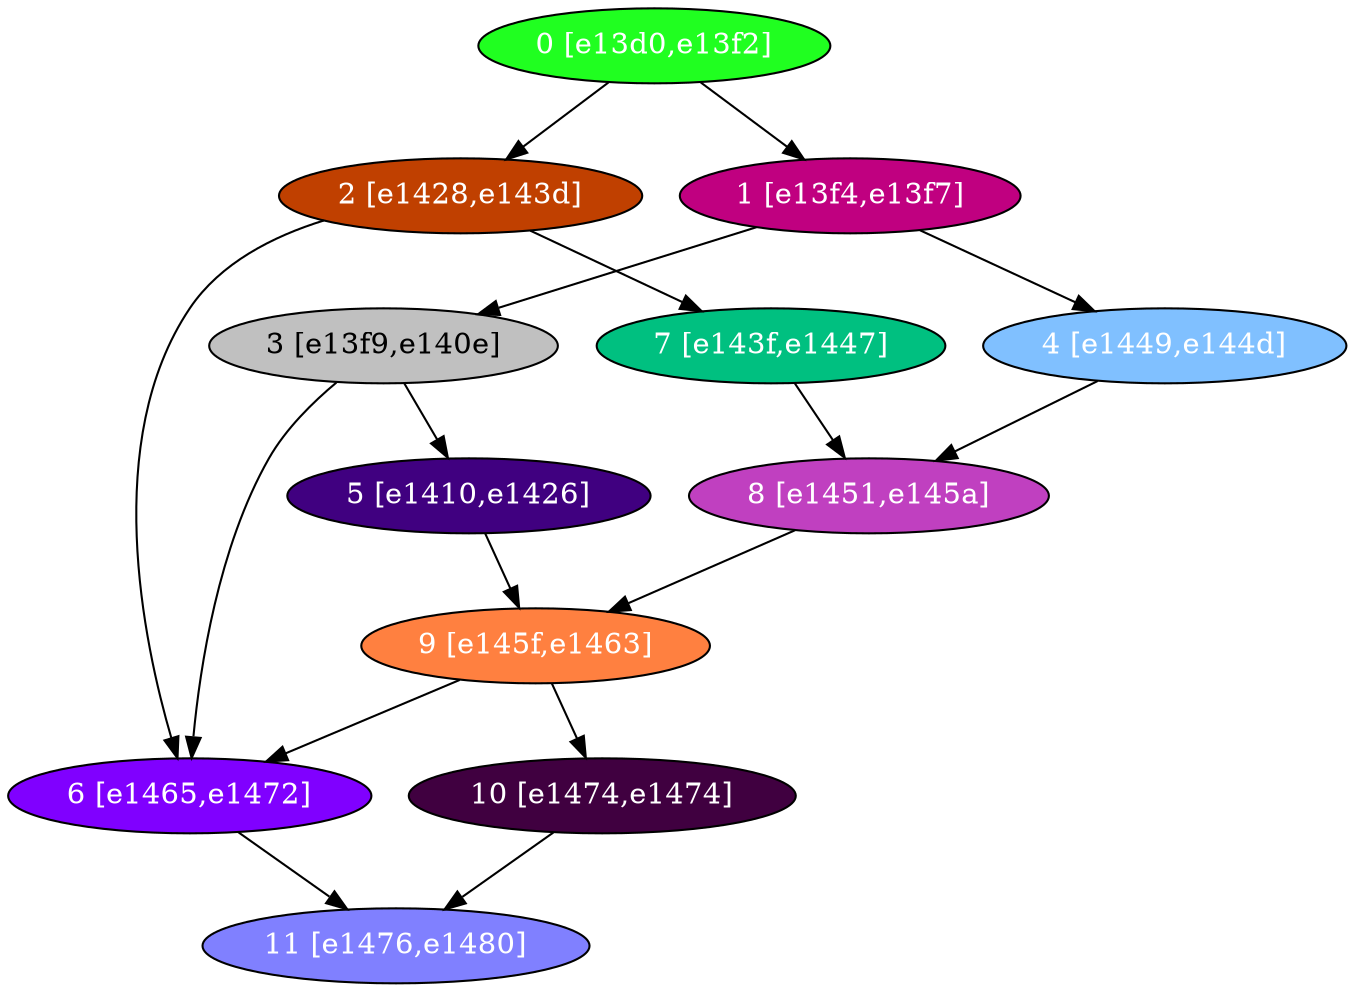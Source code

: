 diGraph libnss3{
	libnss3_0  [style=filled fillcolor="#20FF20" fontcolor="#ffffff" shape=oval label="0 [e13d0,e13f2]"]
	libnss3_1  [style=filled fillcolor="#C00080" fontcolor="#ffffff" shape=oval label="1 [e13f4,e13f7]"]
	libnss3_2  [style=filled fillcolor="#C04000" fontcolor="#ffffff" shape=oval label="2 [e1428,e143d]"]
	libnss3_3  [style=filled fillcolor="#C0C0C0" fontcolor="#000000" shape=oval label="3 [e13f9,e140e]"]
	libnss3_4  [style=filled fillcolor="#80C0FF" fontcolor="#ffffff" shape=oval label="4 [e1449,e144d]"]
	libnss3_5  [style=filled fillcolor="#400080" fontcolor="#ffffff" shape=oval label="5 [e1410,e1426]"]
	libnss3_6  [style=filled fillcolor="#8000FF" fontcolor="#ffffff" shape=oval label="6 [e1465,e1472]"]
	libnss3_7  [style=filled fillcolor="#00C080" fontcolor="#ffffff" shape=oval label="7 [e143f,e1447]"]
	libnss3_8  [style=filled fillcolor="#C040C0" fontcolor="#ffffff" shape=oval label="8 [e1451,e145a]"]
	libnss3_9  [style=filled fillcolor="#FF8040" fontcolor="#ffffff" shape=oval label="9 [e145f,e1463]"]
	libnss3_a  [style=filled fillcolor="#400040" fontcolor="#ffffff" shape=oval label="10 [e1474,e1474]"]
	libnss3_b  [style=filled fillcolor="#8080FF" fontcolor="#ffffff" shape=oval label="11 [e1476,e1480]"]

	libnss3_0 -> libnss3_1
	libnss3_0 -> libnss3_2
	libnss3_1 -> libnss3_3
	libnss3_1 -> libnss3_4
	libnss3_2 -> libnss3_6
	libnss3_2 -> libnss3_7
	libnss3_3 -> libnss3_5
	libnss3_3 -> libnss3_6
	libnss3_4 -> libnss3_8
	libnss3_5 -> libnss3_9
	libnss3_6 -> libnss3_b
	libnss3_7 -> libnss3_8
	libnss3_8 -> libnss3_9
	libnss3_9 -> libnss3_6
	libnss3_9 -> libnss3_a
	libnss3_a -> libnss3_b
}